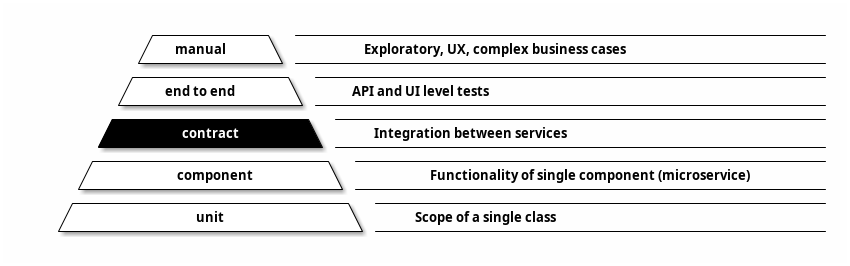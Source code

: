 @startditaa
            +------------+ ------------------------------------------------------
            |  manual{tr}|  Exploratory, UX, complex business cases
            +------------+ ------------------------------------------------------
          +----------------+ ----------------------------------------------------
          |  end to end{tr}| API and UI level tests
          +----------------+ ----------------------------------------------------
        +--------------------+ --------------------------------------------------
        | cBLK contract{tr}  | Integration between services
        +--------------------+ --------------------------------------------------
      +------------------------+ ------------------------------------------------
      |        component{tr}   | Functionality of single component (microservice)
      +------------------------+ ------------------------------------------------
    +----------------------------+ ----------------------------------------------
    |            unit{tr}        | Scope of a single class
    +----------------------------+ ----------------------------------------------
@endditaa